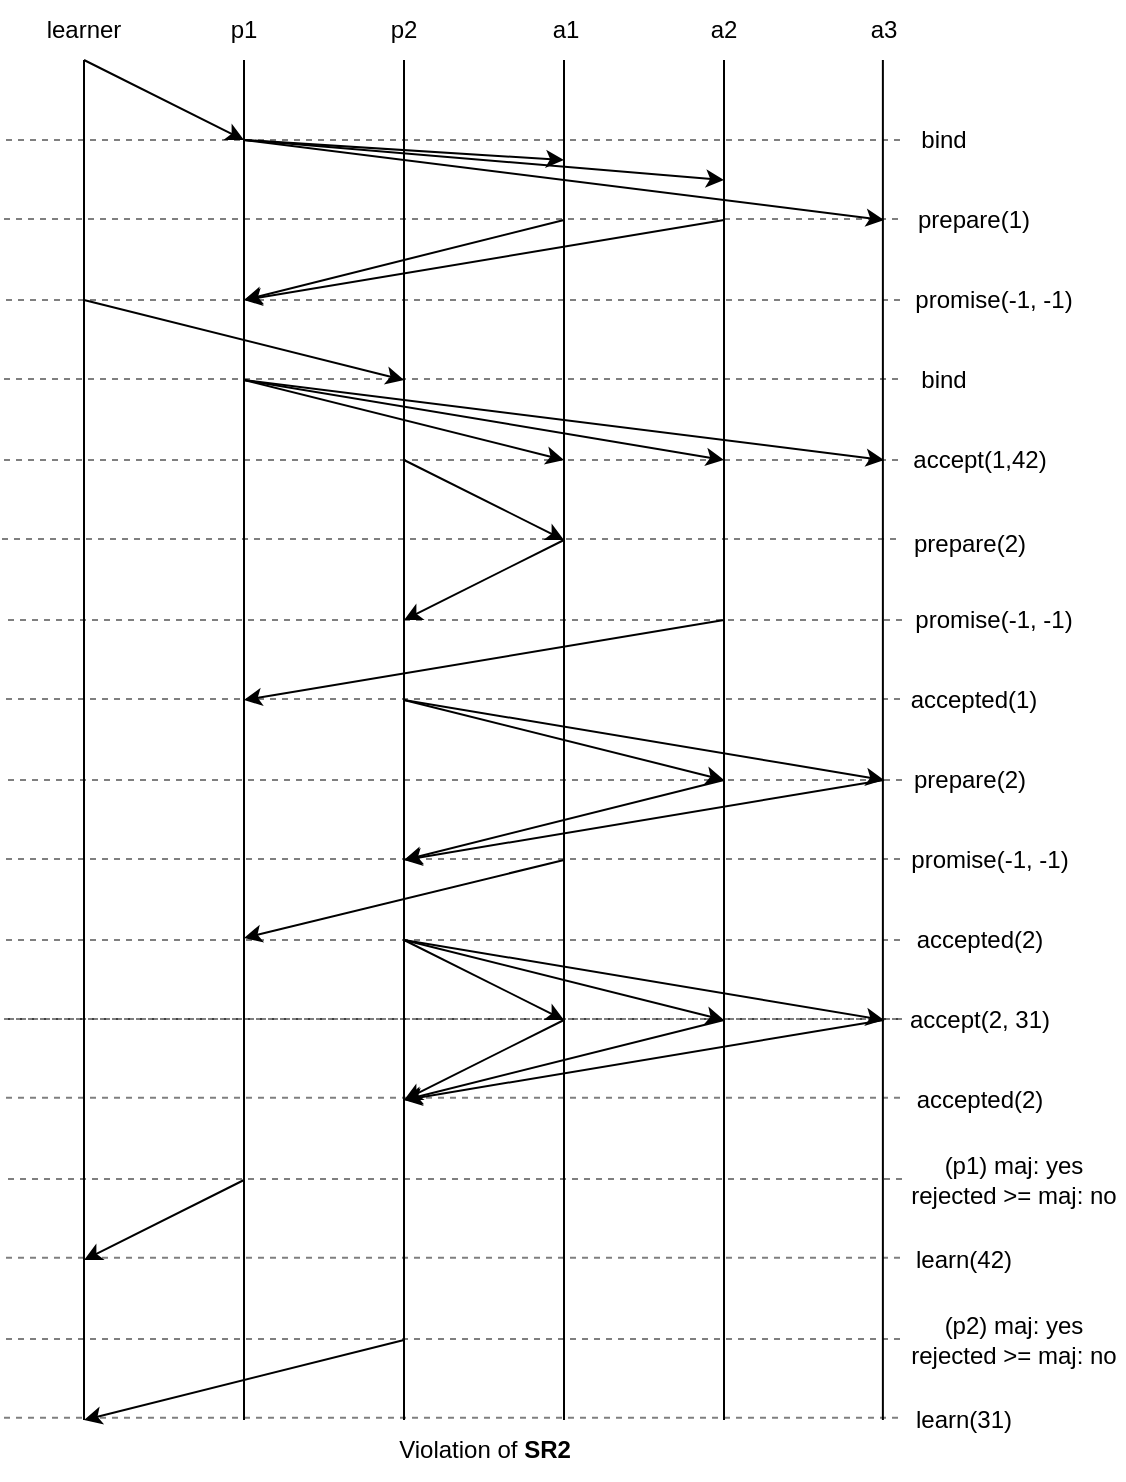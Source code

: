 <mxfile version="24.4.9" type="device">
  <diagram name="Page-1" id="g3MwfzK7B9nzBVBdyc8H">
    <mxGraphModel dx="1794" dy="786" grid="0" gridSize="10" guides="1" tooltips="1" connect="1" arrows="1" fold="1" page="1" pageScale="1" pageWidth="850" pageHeight="1100" background="none" math="0" shadow="0">
      <root>
        <mxCell id="0" />
        <mxCell id="1" parent="0" />
        <mxCell id="f8EhiM7fJ4BqXIvkulVU-1" value="" style="endArrow=none;html=1;rounded=0;" parent="1" edge="1">
          <mxGeometry width="50" height="50" relative="1" as="geometry">
            <mxPoint x="120" y="800" as="sourcePoint" />
            <mxPoint x="120" y="120" as="targetPoint" />
          </mxGeometry>
        </mxCell>
        <mxCell id="f8EhiM7fJ4BqXIvkulVU-2" value="p1" style="text;html=1;align=center;verticalAlign=middle;whiteSpace=wrap;rounded=0;" parent="1" vertex="1">
          <mxGeometry x="90" y="90" width="60" height="30" as="geometry" />
        </mxCell>
        <mxCell id="f8EhiM7fJ4BqXIvkulVU-3" value="" style="endArrow=none;html=1;rounded=0;" parent="1" edge="1">
          <mxGeometry width="50" height="50" relative="1" as="geometry">
            <mxPoint x="200" y="800" as="sourcePoint" />
            <mxPoint x="200" y="120" as="targetPoint" />
          </mxGeometry>
        </mxCell>
        <mxCell id="f8EhiM7fJ4BqXIvkulVU-4" value="p2" style="text;html=1;align=center;verticalAlign=middle;whiteSpace=wrap;rounded=0;" parent="1" vertex="1">
          <mxGeometry x="170" y="90" width="60" height="30" as="geometry" />
        </mxCell>
        <mxCell id="f8EhiM7fJ4BqXIvkulVU-5" value="" style="endArrow=none;html=1;rounded=0;" parent="1" edge="1">
          <mxGeometry width="50" height="50" relative="1" as="geometry">
            <mxPoint x="280" y="800" as="sourcePoint" />
            <mxPoint x="280" y="120" as="targetPoint" />
          </mxGeometry>
        </mxCell>
        <mxCell id="f8EhiM7fJ4BqXIvkulVU-6" value="a1" style="text;html=1;align=center;verticalAlign=middle;whiteSpace=wrap;rounded=0;" parent="1" vertex="1">
          <mxGeometry x="251" y="90" width="60" height="30" as="geometry" />
        </mxCell>
        <mxCell id="f8EhiM7fJ4BqXIvkulVU-7" value="" style="endArrow=none;html=1;rounded=0;" parent="1" edge="1">
          <mxGeometry width="50" height="50" relative="1" as="geometry">
            <mxPoint x="360" y="800" as="sourcePoint" />
            <mxPoint x="360" y="120" as="targetPoint" />
          </mxGeometry>
        </mxCell>
        <mxCell id="f8EhiM7fJ4BqXIvkulVU-8" value="a2" style="text;html=1;align=center;verticalAlign=middle;whiteSpace=wrap;rounded=0;" parent="1" vertex="1">
          <mxGeometry x="330" y="90" width="60" height="30" as="geometry" />
        </mxCell>
        <mxCell id="f8EhiM7fJ4BqXIvkulVU-10" value="a3" style="text;html=1;align=center;verticalAlign=middle;whiteSpace=wrap;rounded=0;" parent="1" vertex="1">
          <mxGeometry x="410" y="90" width="60" height="30" as="geometry" />
        </mxCell>
        <mxCell id="f8EhiM7fJ4BqXIvkulVU-11" value="" style="endArrow=none;html=1;rounded=0;" parent="1" edge="1">
          <mxGeometry width="50" height="50" relative="1" as="geometry">
            <mxPoint x="40" y="800" as="sourcePoint" />
            <mxPoint x="40" y="120" as="targetPoint" />
          </mxGeometry>
        </mxCell>
        <mxCell id="f8EhiM7fJ4BqXIvkulVU-12" value="learner" style="text;html=1;align=center;verticalAlign=middle;whiteSpace=wrap;rounded=0;" parent="1" vertex="1">
          <mxGeometry x="10" y="90" width="60" height="30" as="geometry" />
        </mxCell>
        <mxCell id="f8EhiM7fJ4BqXIvkulVU-13" value="" style="endArrow=classic;html=1;rounded=0;exitX=0.5;exitY=1;exitDx=0;exitDy=0;" parent="1" source="f8EhiM7fJ4BqXIvkulVU-12" edge="1">
          <mxGeometry width="50" height="50" relative="1" as="geometry">
            <mxPoint x="260" y="310" as="sourcePoint" />
            <mxPoint x="120" y="160" as="targetPoint" />
          </mxGeometry>
        </mxCell>
        <mxCell id="f8EhiM7fJ4BqXIvkulVU-14" value="bind" style="text;html=1;align=center;verticalAlign=middle;whiteSpace=wrap;rounded=0;" parent="1" vertex="1">
          <mxGeometry x="450" y="145" width="40" height="30" as="geometry" />
        </mxCell>
        <mxCell id="f8EhiM7fJ4BqXIvkulVU-15" value="" style="endArrow=classic;html=1;rounded=0;" parent="1" edge="1">
          <mxGeometry width="50" height="50" relative="1" as="geometry">
            <mxPoint x="120" y="160" as="sourcePoint" />
            <mxPoint x="280" y="170" as="targetPoint" />
          </mxGeometry>
        </mxCell>
        <mxCell id="f8EhiM7fJ4BqXIvkulVU-16" value="" style="endArrow=classic;html=1;rounded=0;" parent="1" edge="1">
          <mxGeometry width="50" height="50" relative="1" as="geometry">
            <mxPoint x="120" y="160" as="sourcePoint" />
            <mxPoint x="360" y="180" as="targetPoint" />
          </mxGeometry>
        </mxCell>
        <mxCell id="f8EhiM7fJ4BqXIvkulVU-17" value="" style="endArrow=classic;html=1;rounded=0;" parent="1" edge="1">
          <mxGeometry width="50" height="50" relative="1" as="geometry">
            <mxPoint x="120" y="160" as="sourcePoint" />
            <mxPoint x="440" y="200" as="targetPoint" />
          </mxGeometry>
        </mxCell>
        <mxCell id="f8EhiM7fJ4BqXIvkulVU-18" value="prepare(1)" style="text;html=1;align=center;verticalAlign=middle;whiteSpace=wrap;rounded=0;" parent="1" vertex="1">
          <mxGeometry x="450" y="185" width="70" height="30" as="geometry" />
        </mxCell>
        <mxCell id="f8EhiM7fJ4BqXIvkulVU-20" value="" style="endArrow=classic;html=1;rounded=0;" parent="1" edge="1">
          <mxGeometry width="50" height="50" relative="1" as="geometry">
            <mxPoint x="280" y="200" as="sourcePoint" />
            <mxPoint x="120" y="240" as="targetPoint" />
          </mxGeometry>
        </mxCell>
        <mxCell id="f8EhiM7fJ4BqXIvkulVU-21" value="promise(-1, -1)" style="text;html=1;align=center;verticalAlign=middle;whiteSpace=wrap;rounded=0;" parent="1" vertex="1">
          <mxGeometry x="450" y="225" width="90" height="30" as="geometry" />
        </mxCell>
        <mxCell id="f8EhiM7fJ4BqXIvkulVU-24" value="" style="endArrow=classic;html=1;rounded=0;" parent="1" edge="1">
          <mxGeometry width="50" height="50" relative="1" as="geometry">
            <mxPoint x="360" y="200" as="sourcePoint" />
            <mxPoint x="120" y="240" as="targetPoint" />
          </mxGeometry>
        </mxCell>
        <mxCell id="f8EhiM7fJ4BqXIvkulVU-25" value="" style="endArrow=classic;html=1;rounded=0;" parent="1" edge="1">
          <mxGeometry width="50" height="50" relative="1" as="geometry">
            <mxPoint x="40" y="240" as="sourcePoint" />
            <mxPoint x="200" y="280" as="targetPoint" />
          </mxGeometry>
        </mxCell>
        <mxCell id="f8EhiM7fJ4BqXIvkulVU-26" value="bind" style="text;html=1;align=center;verticalAlign=middle;whiteSpace=wrap;rounded=0;" parent="1" vertex="1">
          <mxGeometry x="450" y="265" width="40" height="30" as="geometry" />
        </mxCell>
        <mxCell id="f8EhiM7fJ4BqXIvkulVU-31" value="" style="endArrow=classic;html=1;rounded=0;" parent="1" edge="1">
          <mxGeometry width="50" height="50" relative="1" as="geometry">
            <mxPoint x="200" y="320" as="sourcePoint" />
            <mxPoint x="280" y="360" as="targetPoint" />
          </mxGeometry>
        </mxCell>
        <mxCell id="f8EhiM7fJ4BqXIvkulVU-32" value="" style="endArrow=classic;html=1;rounded=0;" parent="1" edge="1">
          <mxGeometry width="50" height="50" relative="1" as="geometry">
            <mxPoint x="280" y="360" as="sourcePoint" />
            <mxPoint x="200" y="400" as="targetPoint" />
          </mxGeometry>
        </mxCell>
        <mxCell id="f8EhiM7fJ4BqXIvkulVU-33" value="" style="endArrow=classic;html=1;rounded=0;" parent="1" edge="1">
          <mxGeometry width="50" height="50" relative="1" as="geometry">
            <mxPoint x="360" y="400" as="sourcePoint" />
            <mxPoint x="120" y="440" as="targetPoint" />
          </mxGeometry>
        </mxCell>
        <mxCell id="f8EhiM7fJ4BqXIvkulVU-34" value="accepted(1)" style="text;html=1;align=center;verticalAlign=middle;whiteSpace=wrap;rounded=0;" parent="1" vertex="1">
          <mxGeometry x="450" y="425" width="70" height="30" as="geometry" />
        </mxCell>
        <mxCell id="f8EhiM7fJ4BqXIvkulVU-35" value="prepare(2)" style="text;html=1;align=center;verticalAlign=middle;whiteSpace=wrap;rounded=0;" parent="1" vertex="1">
          <mxGeometry x="450" y="347" width="66" height="30" as="geometry" />
        </mxCell>
        <mxCell id="f8EhiM7fJ4BqXIvkulVU-36" value="promise(-1, -1)" style="text;html=1;align=center;verticalAlign=middle;whiteSpace=wrap;rounded=0;" parent="1" vertex="1">
          <mxGeometry x="450" y="385" width="90" height="30" as="geometry" />
        </mxCell>
        <mxCell id="f8EhiM7fJ4BqXIvkulVU-37" value="" style="endArrow=classic;html=1;rounded=0;" parent="1" edge="1">
          <mxGeometry width="50" height="50" relative="1" as="geometry">
            <mxPoint x="360" y="480" as="sourcePoint" />
            <mxPoint x="200" y="520" as="targetPoint" />
          </mxGeometry>
        </mxCell>
        <mxCell id="f8EhiM7fJ4BqXIvkulVU-38" value="promise(-1, -1)" style="text;html=1;align=center;verticalAlign=middle;whiteSpace=wrap;rounded=0;" parent="1" vertex="1">
          <mxGeometry x="450" y="505" width="86" height="30" as="geometry" />
        </mxCell>
        <mxCell id="f8EhiM7fJ4BqXIvkulVU-39" value="" style="endArrow=classic;html=1;rounded=0;" parent="1" edge="1">
          <mxGeometry width="50" height="50" relative="1" as="geometry">
            <mxPoint x="440" y="480" as="sourcePoint" />
            <mxPoint x="200" y="520" as="targetPoint" />
          </mxGeometry>
        </mxCell>
        <mxCell id="f8EhiM7fJ4BqXIvkulVU-40" value="" style="endArrow=classic;html=1;rounded=0;" parent="1" edge="1">
          <mxGeometry width="50" height="50" relative="1" as="geometry">
            <mxPoint x="280" y="520" as="sourcePoint" />
            <mxPoint x="120" y="559" as="targetPoint" />
          </mxGeometry>
        </mxCell>
        <mxCell id="f8EhiM7fJ4BqXIvkulVU-41" value="accepted(2)" style="text;html=1;align=center;verticalAlign=middle;whiteSpace=wrap;rounded=0;" parent="1" vertex="1">
          <mxGeometry x="450" y="545" width="76" height="30" as="geometry" />
        </mxCell>
        <mxCell id="f8EhiM7fJ4BqXIvkulVU-42" value="" style="endArrow=classic;html=1;rounded=0;" parent="1" edge="1">
          <mxGeometry width="50" height="50" relative="1" as="geometry">
            <mxPoint x="280" y="600" as="sourcePoint" />
            <mxPoint x="200" y="640" as="targetPoint" />
          </mxGeometry>
        </mxCell>
        <mxCell id="f8EhiM7fJ4BqXIvkulVU-43" value="" style="endArrow=classic;html=1;rounded=0;" parent="1" edge="1">
          <mxGeometry width="50" height="50" relative="1" as="geometry">
            <mxPoint x="360" y="600" as="sourcePoint" />
            <mxPoint x="200" y="640" as="targetPoint" />
          </mxGeometry>
        </mxCell>
        <mxCell id="f8EhiM7fJ4BqXIvkulVU-44" value="" style="endArrow=classic;html=1;rounded=0;" parent="1" edge="1">
          <mxGeometry width="50" height="50" relative="1" as="geometry">
            <mxPoint x="440" y="600" as="sourcePoint" />
            <mxPoint x="200" y="640" as="targetPoint" />
          </mxGeometry>
        </mxCell>
        <mxCell id="f8EhiM7fJ4BqXIvkulVU-45" value="accepted(2)" style="text;html=1;align=center;verticalAlign=middle;whiteSpace=wrap;rounded=0;" parent="1" vertex="1">
          <mxGeometry x="450" y="625" width="76" height="30" as="geometry" />
        </mxCell>
        <mxCell id="f8EhiM7fJ4BqXIvkulVU-46" value="" style="endArrow=classic;html=1;rounded=0;" parent="1" edge="1">
          <mxGeometry width="50" height="50" relative="1" as="geometry">
            <mxPoint x="120" y="680" as="sourcePoint" />
            <mxPoint x="40" y="720" as="targetPoint" />
          </mxGeometry>
        </mxCell>
        <mxCell id="f8EhiM7fJ4BqXIvkulVU-47" value="" style="endArrow=classic;html=1;rounded=0;" parent="1" edge="1">
          <mxGeometry width="50" height="50" relative="1" as="geometry">
            <mxPoint x="200" y="760" as="sourcePoint" />
            <mxPoint x="40" y="800" as="targetPoint" />
          </mxGeometry>
        </mxCell>
        <mxCell id="f8EhiM7fJ4BqXIvkulVU-48" value="learn(42)" style="text;html=1;align=center;verticalAlign=middle;whiteSpace=wrap;rounded=0;" parent="1" vertex="1">
          <mxGeometry x="450" y="705" width="60" height="30" as="geometry" />
        </mxCell>
        <mxCell id="f8EhiM7fJ4BqXIvkulVU-49" value="learn(31)" style="text;html=1;align=center;verticalAlign=middle;whiteSpace=wrap;rounded=0;" parent="1" vertex="1">
          <mxGeometry x="450" y="785" width="60" height="30" as="geometry" />
        </mxCell>
        <mxCell id="f8EhiM7fJ4BqXIvkulVU-50" value="(p1) maj: yes&lt;div&gt;rejected &amp;gt;= maj: no&lt;/div&gt;" style="text;html=1;align=center;verticalAlign=middle;whiteSpace=wrap;rounded=0;" parent="1" vertex="1">
          <mxGeometry x="450" y="660" width="110" height="40" as="geometry" />
        </mxCell>
        <mxCell id="f8EhiM7fJ4BqXIvkulVU-51" value="(p2) maj: yes&lt;div&gt;rejected &amp;gt;= maj: no&lt;/div&gt;" style="text;html=1;align=center;verticalAlign=middle;whiteSpace=wrap;rounded=0;" parent="1" vertex="1">
          <mxGeometry x="450" y="740" width="110" height="40" as="geometry" />
        </mxCell>
        <mxCell id="f8EhiM7fJ4BqXIvkulVU-53" value="Violation of &lt;b&gt;SR2&lt;/b&gt;" style="text;html=1;align=center;verticalAlign=middle;whiteSpace=wrap;rounded=0;" parent="1" vertex="1">
          <mxGeometry x="170" y="800" width="141" height="30" as="geometry" />
        </mxCell>
        <mxCell id="f8EhiM7fJ4BqXIvkulVU-56" value="" style="endArrow=classic;html=1;rounded=0;" parent="1" edge="1">
          <mxGeometry width="50" height="50" relative="1" as="geometry">
            <mxPoint x="200" y="560" as="sourcePoint" />
            <mxPoint x="280" y="600" as="targetPoint" />
          </mxGeometry>
        </mxCell>
        <mxCell id="f8EhiM7fJ4BqXIvkulVU-57" value="" style="endArrow=classic;html=1;rounded=0;" parent="1" edge="1">
          <mxGeometry width="50" height="50" relative="1" as="geometry">
            <mxPoint x="200" y="560" as="sourcePoint" />
            <mxPoint x="360" y="600" as="targetPoint" />
          </mxGeometry>
        </mxCell>
        <mxCell id="f8EhiM7fJ4BqXIvkulVU-58" value="" style="endArrow=classic;html=1;rounded=0;" parent="1" edge="1">
          <mxGeometry width="50" height="50" relative="1" as="geometry">
            <mxPoint x="200" y="560" as="sourcePoint" />
            <mxPoint x="440" y="600" as="targetPoint" />
          </mxGeometry>
        </mxCell>
        <mxCell id="f8EhiM7fJ4BqXIvkulVU-59" value="" style="endArrow=classic;html=1;rounded=0;" parent="1" edge="1">
          <mxGeometry width="50" height="50" relative="1" as="geometry">
            <mxPoint x="120" y="280" as="sourcePoint" />
            <mxPoint x="280" y="320" as="targetPoint" />
          </mxGeometry>
        </mxCell>
        <mxCell id="f8EhiM7fJ4BqXIvkulVU-60" value="" style="endArrow=classic;html=1;rounded=0;" parent="1" edge="1">
          <mxGeometry width="50" height="50" relative="1" as="geometry">
            <mxPoint x="120" y="280" as="sourcePoint" />
            <mxPoint x="360" y="320" as="targetPoint" />
          </mxGeometry>
        </mxCell>
        <mxCell id="f8EhiM7fJ4BqXIvkulVU-61" value="" style="endArrow=classic;html=1;rounded=0;" parent="1" edge="1">
          <mxGeometry width="50" height="50" relative="1" as="geometry">
            <mxPoint x="120" y="280" as="sourcePoint" />
            <mxPoint x="440" y="320" as="targetPoint" />
          </mxGeometry>
        </mxCell>
        <mxCell id="f8EhiM7fJ4BqXIvkulVU-62" value="accept(2, 31)" style="text;html=1;align=center;verticalAlign=middle;whiteSpace=wrap;rounded=0;" parent="1" vertex="1">
          <mxGeometry x="450" y="585" width="76" height="30" as="geometry" />
        </mxCell>
        <mxCell id="f8EhiM7fJ4BqXIvkulVU-63" value="accept(1,42)" style="text;html=1;align=center;verticalAlign=middle;whiteSpace=wrap;rounded=0;" parent="1" vertex="1">
          <mxGeometry x="450" y="305" width="76" height="30" as="geometry" />
        </mxCell>
        <mxCell id="f8EhiM7fJ4BqXIvkulVU-67" value="" style="endArrow=classic;html=1;rounded=0;" parent="1" edge="1">
          <mxGeometry width="50" height="50" relative="1" as="geometry">
            <mxPoint x="200" y="440" as="sourcePoint" />
            <mxPoint x="360" y="480" as="targetPoint" />
          </mxGeometry>
        </mxCell>
        <mxCell id="f8EhiM7fJ4BqXIvkulVU-68" value="" style="endArrow=classic;html=1;rounded=0;" parent="1" edge="1">
          <mxGeometry width="50" height="50" relative="1" as="geometry">
            <mxPoint x="200" y="440" as="sourcePoint" />
            <mxPoint x="440" y="480" as="targetPoint" />
          </mxGeometry>
        </mxCell>
        <mxCell id="f8EhiM7fJ4BqXIvkulVU-69" value="prepare(2)" style="text;html=1;align=center;verticalAlign=middle;whiteSpace=wrap;rounded=0;" parent="1" vertex="1">
          <mxGeometry x="450" y="465" width="66" height="30" as="geometry" />
        </mxCell>
        <mxCell id="6XwNi3DGqipDbulS5ORI-1" value="" style="endArrow=none;dashed=1;html=1;rounded=0;opacity=50;" edge="1" parent="1">
          <mxGeometry width="50" height="50" relative="1" as="geometry">
            <mxPoint x="1" y="160" as="sourcePoint" />
            <mxPoint x="451" y="160" as="targetPoint" />
          </mxGeometry>
        </mxCell>
        <mxCell id="6XwNi3DGqipDbulS5ORI-23" value="" style="endArrow=none;html=1;rounded=0;" edge="1" parent="1">
          <mxGeometry width="50" height="50" relative="1" as="geometry">
            <mxPoint x="439.44" y="800" as="sourcePoint" />
            <mxPoint x="439.44" y="120" as="targetPoint" />
          </mxGeometry>
        </mxCell>
        <mxCell id="6XwNi3DGqipDbulS5ORI-24" value="" style="endArrow=none;dashed=1;html=1;rounded=0;opacity=50;" edge="1" parent="1">
          <mxGeometry width="50" height="50" relative="1" as="geometry">
            <mxPoint y="199.44" as="sourcePoint" />
            <mxPoint x="450" y="199.44" as="targetPoint" />
          </mxGeometry>
        </mxCell>
        <mxCell id="6XwNi3DGqipDbulS5ORI-25" value="" style="endArrow=none;dashed=1;html=1;rounded=0;opacity=50;" edge="1" parent="1">
          <mxGeometry width="50" height="50" relative="1" as="geometry">
            <mxPoint x="1" y="240" as="sourcePoint" />
            <mxPoint x="451" y="240" as="targetPoint" />
          </mxGeometry>
        </mxCell>
        <mxCell id="6XwNi3DGqipDbulS5ORI-26" value="" style="endArrow=none;dashed=1;html=1;rounded=0;opacity=50;" edge="1" parent="1">
          <mxGeometry width="50" height="50" relative="1" as="geometry">
            <mxPoint y="279.44" as="sourcePoint" />
            <mxPoint x="450" y="279.44" as="targetPoint" />
          </mxGeometry>
        </mxCell>
        <mxCell id="6XwNi3DGqipDbulS5ORI-27" value="" style="endArrow=none;dashed=1;html=1;rounded=0;opacity=50;" edge="1" parent="1">
          <mxGeometry width="50" height="50" relative="1" as="geometry">
            <mxPoint y="320" as="sourcePoint" />
            <mxPoint x="450" y="320" as="targetPoint" />
          </mxGeometry>
        </mxCell>
        <mxCell id="6XwNi3DGqipDbulS5ORI-28" value="" style="endArrow=none;dashed=1;html=1;rounded=0;opacity=50;" edge="1" parent="1">
          <mxGeometry width="50" height="50" relative="1" as="geometry">
            <mxPoint x="-1" y="359.44" as="sourcePoint" />
            <mxPoint x="449" y="359.44" as="targetPoint" />
          </mxGeometry>
        </mxCell>
        <mxCell id="6XwNi3DGqipDbulS5ORI-29" value="" style="endArrow=none;dashed=1;html=1;rounded=0;opacity=50;" edge="1" parent="1">
          <mxGeometry width="50" height="50" relative="1" as="geometry">
            <mxPoint x="2" y="400" as="sourcePoint" />
            <mxPoint x="452" y="400" as="targetPoint" />
          </mxGeometry>
        </mxCell>
        <mxCell id="6XwNi3DGqipDbulS5ORI-30" value="" style="endArrow=none;dashed=1;html=1;rounded=0;opacity=50;" edge="1" parent="1">
          <mxGeometry width="50" height="50" relative="1" as="geometry">
            <mxPoint x="1" y="439.44" as="sourcePoint" />
            <mxPoint x="451" y="439.44" as="targetPoint" />
          </mxGeometry>
        </mxCell>
        <mxCell id="6XwNi3DGqipDbulS5ORI-31" value="" style="endArrow=none;dashed=1;html=1;rounded=0;opacity=50;" edge="1" parent="1">
          <mxGeometry width="50" height="50" relative="1" as="geometry">
            <mxPoint x="2" y="480" as="sourcePoint" />
            <mxPoint x="452" y="480" as="targetPoint" />
          </mxGeometry>
        </mxCell>
        <mxCell id="6XwNi3DGqipDbulS5ORI-32" value="" style="endArrow=none;dashed=1;html=1;rounded=0;opacity=50;" edge="1" parent="1">
          <mxGeometry width="50" height="50" relative="1" as="geometry">
            <mxPoint x="1" y="519.44" as="sourcePoint" />
            <mxPoint x="451" y="519.44" as="targetPoint" />
          </mxGeometry>
        </mxCell>
        <mxCell id="6XwNi3DGqipDbulS5ORI-33" value="" style="endArrow=none;dashed=1;html=1;rounded=0;opacity=50;" edge="1" parent="1">
          <mxGeometry width="50" height="50" relative="1" as="geometry">
            <mxPoint x="1" y="560" as="sourcePoint" />
            <mxPoint x="451" y="560" as="targetPoint" />
          </mxGeometry>
        </mxCell>
        <mxCell id="6XwNi3DGqipDbulS5ORI-34" value="" style="endArrow=none;dashed=1;html=1;rounded=0;opacity=50;" edge="1" parent="1">
          <mxGeometry width="50" height="50" relative="1" as="geometry">
            <mxPoint y="599.44" as="sourcePoint" />
            <mxPoint x="450" y="599.44" as="targetPoint" />
          </mxGeometry>
        </mxCell>
        <mxCell id="6XwNi3DGqipDbulS5ORI-35" value="" style="endArrow=none;dashed=1;html=1;rounded=0;opacity=50;" edge="1" parent="1">
          <mxGeometry width="50" height="50" relative="1" as="geometry">
            <mxPoint x="2" y="599.45" as="sourcePoint" />
            <mxPoint x="452" y="599.45" as="targetPoint" />
          </mxGeometry>
        </mxCell>
        <mxCell id="6XwNi3DGqipDbulS5ORI-36" value="" style="endArrow=none;dashed=1;html=1;rounded=0;opacity=50;" edge="1" parent="1">
          <mxGeometry width="50" height="50" relative="1" as="geometry">
            <mxPoint x="1" y="638.89" as="sourcePoint" />
            <mxPoint x="451" y="638.89" as="targetPoint" />
          </mxGeometry>
        </mxCell>
        <mxCell id="6XwNi3DGqipDbulS5ORI-37" value="" style="endArrow=none;dashed=1;html=1;rounded=0;opacity=50;" edge="1" parent="1">
          <mxGeometry width="50" height="50" relative="1" as="geometry">
            <mxPoint x="2" y="679.45" as="sourcePoint" />
            <mxPoint x="452" y="679.45" as="targetPoint" />
          </mxGeometry>
        </mxCell>
        <mxCell id="6XwNi3DGqipDbulS5ORI-38" value="" style="endArrow=none;dashed=1;html=1;rounded=0;opacity=50;" edge="1" parent="1">
          <mxGeometry width="50" height="50" relative="1" as="geometry">
            <mxPoint x="1" y="718.89" as="sourcePoint" />
            <mxPoint x="451" y="718.89" as="targetPoint" />
          </mxGeometry>
        </mxCell>
        <mxCell id="6XwNi3DGqipDbulS5ORI-39" value="" style="endArrow=none;dashed=1;html=1;rounded=0;opacity=50;" edge="1" parent="1">
          <mxGeometry width="50" height="50" relative="1" as="geometry">
            <mxPoint x="1" y="759.45" as="sourcePoint" />
            <mxPoint x="451" y="759.45" as="targetPoint" />
          </mxGeometry>
        </mxCell>
        <mxCell id="6XwNi3DGqipDbulS5ORI-40" value="" style="endArrow=none;dashed=1;html=1;rounded=0;opacity=50;" edge="1" parent="1">
          <mxGeometry width="50" height="50" relative="1" as="geometry">
            <mxPoint y="798.89" as="sourcePoint" />
            <mxPoint x="450" y="798.89" as="targetPoint" />
          </mxGeometry>
        </mxCell>
      </root>
    </mxGraphModel>
  </diagram>
</mxfile>
